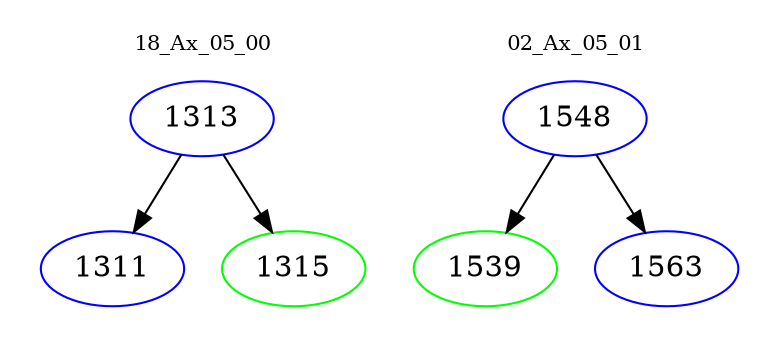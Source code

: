 digraph{
subgraph cluster_0 {
color = white
label = "18_Ax_05_00";
fontsize=10;
T0_1313 [label="1313", color="blue"]
T0_1313 -> T0_1311 [color="black"]
T0_1311 [label="1311", color="blue"]
T0_1313 -> T0_1315 [color="black"]
T0_1315 [label="1315", color="green"]
}
subgraph cluster_1 {
color = white
label = "02_Ax_05_01";
fontsize=10;
T1_1548 [label="1548", color="blue"]
T1_1548 -> T1_1539 [color="black"]
T1_1539 [label="1539", color="green"]
T1_1548 -> T1_1563 [color="black"]
T1_1563 [label="1563", color="blue"]
}
}
